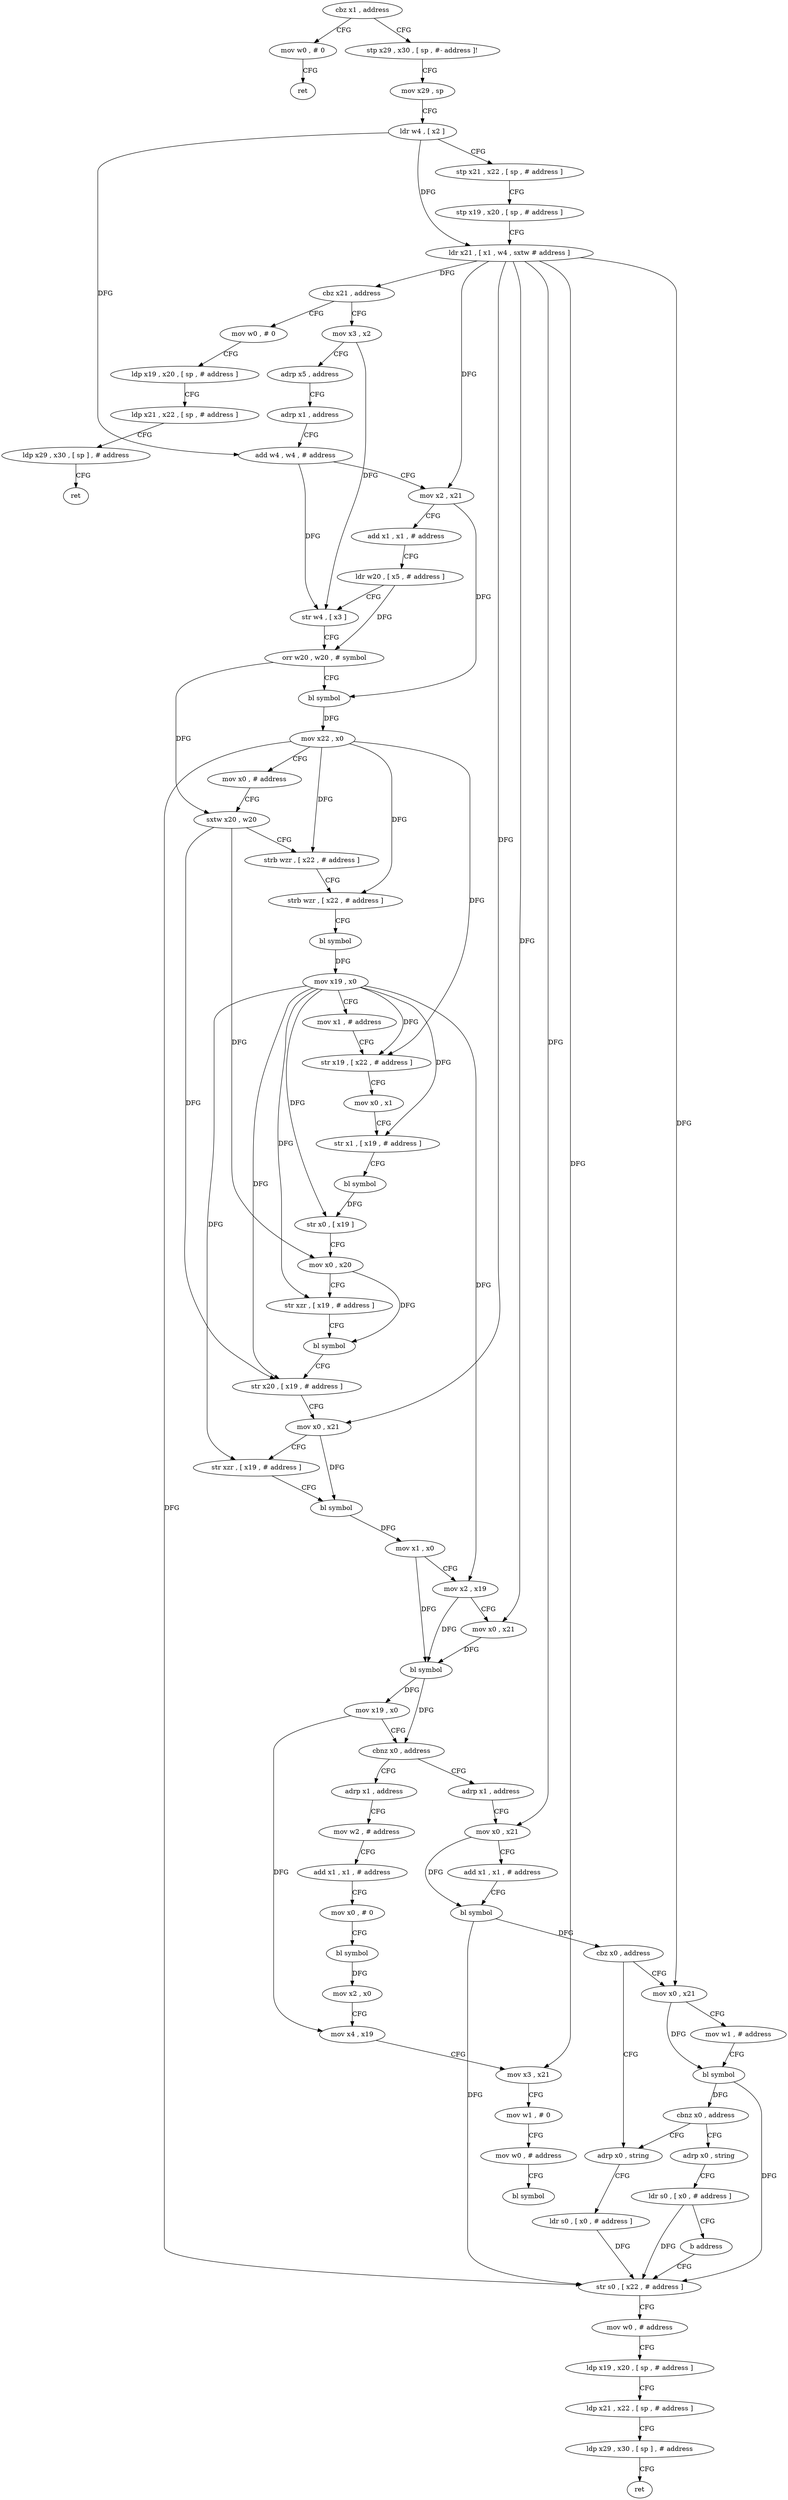 digraph "func" {
"4267608" [label = "cbz x1 , address" ]
"4267872" [label = "mov w0 , # 0" ]
"4267612" [label = "stp x29 , x30 , [ sp , #- address ]!" ]
"4267876" [label = "ret" ]
"4267616" [label = "mov x29 , sp" ]
"4267620" [label = "ldr w4 , [ x2 ]" ]
"4267624" [label = "stp x21 , x22 , [ sp , # address ]" ]
"4267628" [label = "stp x19 , x20 , [ sp , # address ]" ]
"4267632" [label = "ldr x21 , [ x1 , w4 , sxtw # address ]" ]
"4267636" [label = "cbz x21 , address" ]
"4267880" [label = "mov w0 , # 0" ]
"4267640" [label = "mov x3 , x2" ]
"4267884" [label = "ldp x19 , x20 , [ sp , # address ]" ]
"4267888" [label = "ldp x21 , x22 , [ sp , # address ]" ]
"4267892" [label = "ldp x29 , x30 , [ sp ] , # address" ]
"4267896" [label = "ret" ]
"4267644" [label = "adrp x5 , address" ]
"4267648" [label = "adrp x1 , address" ]
"4267652" [label = "add w4 , w4 , # address" ]
"4267656" [label = "mov x2 , x21" ]
"4267660" [label = "add x1 , x1 , # address" ]
"4267664" [label = "ldr w20 , [ x5 , # address ]" ]
"4267668" [label = "str w4 , [ x3 ]" ]
"4267672" [label = "orr w20 , w20 , # symbol" ]
"4267676" [label = "bl symbol" ]
"4267680" [label = "mov x22 , x0" ]
"4267684" [label = "mov x0 , # address" ]
"4267688" [label = "sxtw x20 , w20" ]
"4267692" [label = "strb wzr , [ x22 , # address ]" ]
"4267696" [label = "strb wzr , [ x22 , # address ]" ]
"4267700" [label = "bl symbol" ]
"4267704" [label = "mov x19 , x0" ]
"4267708" [label = "mov x1 , # address" ]
"4267712" [label = "str x19 , [ x22 , # address ]" ]
"4267716" [label = "mov x0 , x1" ]
"4267720" [label = "str x1 , [ x19 , # address ]" ]
"4267724" [label = "bl symbol" ]
"4267728" [label = "str x0 , [ x19 ]" ]
"4267732" [label = "mov x0 , x20" ]
"4267736" [label = "str xzr , [ x19 , # address ]" ]
"4267740" [label = "bl symbol" ]
"4267744" [label = "str x20 , [ x19 , # address ]" ]
"4267748" [label = "mov x0 , x21" ]
"4267752" [label = "str xzr , [ x19 , # address ]" ]
"4267756" [label = "bl symbol" ]
"4267760" [label = "mov x1 , x0" ]
"4267764" [label = "mov x2 , x19" ]
"4267768" [label = "mov x0 , x21" ]
"4267772" [label = "bl symbol" ]
"4267776" [label = "mov x19 , x0" ]
"4267780" [label = "cbnz x0 , address" ]
"4267900" [label = "adrp x1 , address" ]
"4267784" [label = "adrp x1 , address" ]
"4267904" [label = "mov w2 , # address" ]
"4267908" [label = "add x1 , x1 , # address" ]
"4267912" [label = "mov x0 , # 0" ]
"4267916" [label = "bl symbol" ]
"4267920" [label = "mov x2 , x0" ]
"4267924" [label = "mov x4 , x19" ]
"4267928" [label = "mov x3 , x21" ]
"4267932" [label = "mov w1 , # 0" ]
"4267936" [label = "mov w0 , # address" ]
"4267940" [label = "bl symbol" ]
"4267788" [label = "mov x0 , x21" ]
"4267792" [label = "add x1 , x1 , # address" ]
"4267796" [label = "bl symbol" ]
"4267800" [label = "cbz x0 , address" ]
"4267840" [label = "mov x0 , x21" ]
"4267804" [label = "adrp x0 , string" ]
"4267844" [label = "mov w1 , # address" ]
"4267848" [label = "bl symbol" ]
"4267852" [label = "cbnz x0 , address" ]
"4267856" [label = "adrp x0 , string" ]
"4267808" [label = "ldr s0 , [ x0 , # address ]" ]
"4267812" [label = "str s0 , [ x22 , # address ]" ]
"4267860" [label = "ldr s0 , [ x0 , # address ]" ]
"4267864" [label = "b address" ]
"4267816" [label = "mov w0 , # address" ]
"4267820" [label = "ldp x19 , x20 , [ sp , # address ]" ]
"4267824" [label = "ldp x21 , x22 , [ sp , # address ]" ]
"4267828" [label = "ldp x29 , x30 , [ sp ] , # address" ]
"4267832" [label = "ret" ]
"4267608" -> "4267872" [ label = "CFG" ]
"4267608" -> "4267612" [ label = "CFG" ]
"4267872" -> "4267876" [ label = "CFG" ]
"4267612" -> "4267616" [ label = "CFG" ]
"4267616" -> "4267620" [ label = "CFG" ]
"4267620" -> "4267624" [ label = "CFG" ]
"4267620" -> "4267632" [ label = "DFG" ]
"4267620" -> "4267652" [ label = "DFG" ]
"4267624" -> "4267628" [ label = "CFG" ]
"4267628" -> "4267632" [ label = "CFG" ]
"4267632" -> "4267636" [ label = "DFG" ]
"4267632" -> "4267656" [ label = "DFG" ]
"4267632" -> "4267748" [ label = "DFG" ]
"4267632" -> "4267768" [ label = "DFG" ]
"4267632" -> "4267928" [ label = "DFG" ]
"4267632" -> "4267788" [ label = "DFG" ]
"4267632" -> "4267840" [ label = "DFG" ]
"4267636" -> "4267880" [ label = "CFG" ]
"4267636" -> "4267640" [ label = "CFG" ]
"4267880" -> "4267884" [ label = "CFG" ]
"4267640" -> "4267644" [ label = "CFG" ]
"4267640" -> "4267668" [ label = "DFG" ]
"4267884" -> "4267888" [ label = "CFG" ]
"4267888" -> "4267892" [ label = "CFG" ]
"4267892" -> "4267896" [ label = "CFG" ]
"4267644" -> "4267648" [ label = "CFG" ]
"4267648" -> "4267652" [ label = "CFG" ]
"4267652" -> "4267656" [ label = "CFG" ]
"4267652" -> "4267668" [ label = "DFG" ]
"4267656" -> "4267660" [ label = "CFG" ]
"4267656" -> "4267676" [ label = "DFG" ]
"4267660" -> "4267664" [ label = "CFG" ]
"4267664" -> "4267668" [ label = "CFG" ]
"4267664" -> "4267672" [ label = "DFG" ]
"4267668" -> "4267672" [ label = "CFG" ]
"4267672" -> "4267676" [ label = "CFG" ]
"4267672" -> "4267688" [ label = "DFG" ]
"4267676" -> "4267680" [ label = "DFG" ]
"4267680" -> "4267684" [ label = "CFG" ]
"4267680" -> "4267692" [ label = "DFG" ]
"4267680" -> "4267696" [ label = "DFG" ]
"4267680" -> "4267712" [ label = "DFG" ]
"4267680" -> "4267812" [ label = "DFG" ]
"4267684" -> "4267688" [ label = "CFG" ]
"4267688" -> "4267692" [ label = "CFG" ]
"4267688" -> "4267732" [ label = "DFG" ]
"4267688" -> "4267744" [ label = "DFG" ]
"4267692" -> "4267696" [ label = "CFG" ]
"4267696" -> "4267700" [ label = "CFG" ]
"4267700" -> "4267704" [ label = "DFG" ]
"4267704" -> "4267708" [ label = "CFG" ]
"4267704" -> "4267712" [ label = "DFG" ]
"4267704" -> "4267720" [ label = "DFG" ]
"4267704" -> "4267728" [ label = "DFG" ]
"4267704" -> "4267736" [ label = "DFG" ]
"4267704" -> "4267744" [ label = "DFG" ]
"4267704" -> "4267752" [ label = "DFG" ]
"4267704" -> "4267764" [ label = "DFG" ]
"4267708" -> "4267712" [ label = "CFG" ]
"4267712" -> "4267716" [ label = "CFG" ]
"4267716" -> "4267720" [ label = "CFG" ]
"4267720" -> "4267724" [ label = "CFG" ]
"4267724" -> "4267728" [ label = "DFG" ]
"4267728" -> "4267732" [ label = "CFG" ]
"4267732" -> "4267736" [ label = "CFG" ]
"4267732" -> "4267740" [ label = "DFG" ]
"4267736" -> "4267740" [ label = "CFG" ]
"4267740" -> "4267744" [ label = "CFG" ]
"4267744" -> "4267748" [ label = "CFG" ]
"4267748" -> "4267752" [ label = "CFG" ]
"4267748" -> "4267756" [ label = "DFG" ]
"4267752" -> "4267756" [ label = "CFG" ]
"4267756" -> "4267760" [ label = "DFG" ]
"4267760" -> "4267764" [ label = "CFG" ]
"4267760" -> "4267772" [ label = "DFG" ]
"4267764" -> "4267768" [ label = "CFG" ]
"4267764" -> "4267772" [ label = "DFG" ]
"4267768" -> "4267772" [ label = "DFG" ]
"4267772" -> "4267776" [ label = "DFG" ]
"4267772" -> "4267780" [ label = "DFG" ]
"4267776" -> "4267780" [ label = "CFG" ]
"4267776" -> "4267924" [ label = "DFG" ]
"4267780" -> "4267900" [ label = "CFG" ]
"4267780" -> "4267784" [ label = "CFG" ]
"4267900" -> "4267904" [ label = "CFG" ]
"4267784" -> "4267788" [ label = "CFG" ]
"4267904" -> "4267908" [ label = "CFG" ]
"4267908" -> "4267912" [ label = "CFG" ]
"4267912" -> "4267916" [ label = "CFG" ]
"4267916" -> "4267920" [ label = "DFG" ]
"4267920" -> "4267924" [ label = "CFG" ]
"4267924" -> "4267928" [ label = "CFG" ]
"4267928" -> "4267932" [ label = "CFG" ]
"4267932" -> "4267936" [ label = "CFG" ]
"4267936" -> "4267940" [ label = "CFG" ]
"4267788" -> "4267792" [ label = "CFG" ]
"4267788" -> "4267796" [ label = "DFG" ]
"4267792" -> "4267796" [ label = "CFG" ]
"4267796" -> "4267800" [ label = "DFG" ]
"4267796" -> "4267812" [ label = "DFG" ]
"4267800" -> "4267840" [ label = "CFG" ]
"4267800" -> "4267804" [ label = "CFG" ]
"4267840" -> "4267844" [ label = "CFG" ]
"4267840" -> "4267848" [ label = "DFG" ]
"4267804" -> "4267808" [ label = "CFG" ]
"4267844" -> "4267848" [ label = "CFG" ]
"4267848" -> "4267852" [ label = "DFG" ]
"4267848" -> "4267812" [ label = "DFG" ]
"4267852" -> "4267804" [ label = "CFG" ]
"4267852" -> "4267856" [ label = "CFG" ]
"4267856" -> "4267860" [ label = "CFG" ]
"4267808" -> "4267812" [ label = "DFG" ]
"4267812" -> "4267816" [ label = "CFG" ]
"4267860" -> "4267864" [ label = "CFG" ]
"4267860" -> "4267812" [ label = "DFG" ]
"4267864" -> "4267812" [ label = "CFG" ]
"4267816" -> "4267820" [ label = "CFG" ]
"4267820" -> "4267824" [ label = "CFG" ]
"4267824" -> "4267828" [ label = "CFG" ]
"4267828" -> "4267832" [ label = "CFG" ]
}

